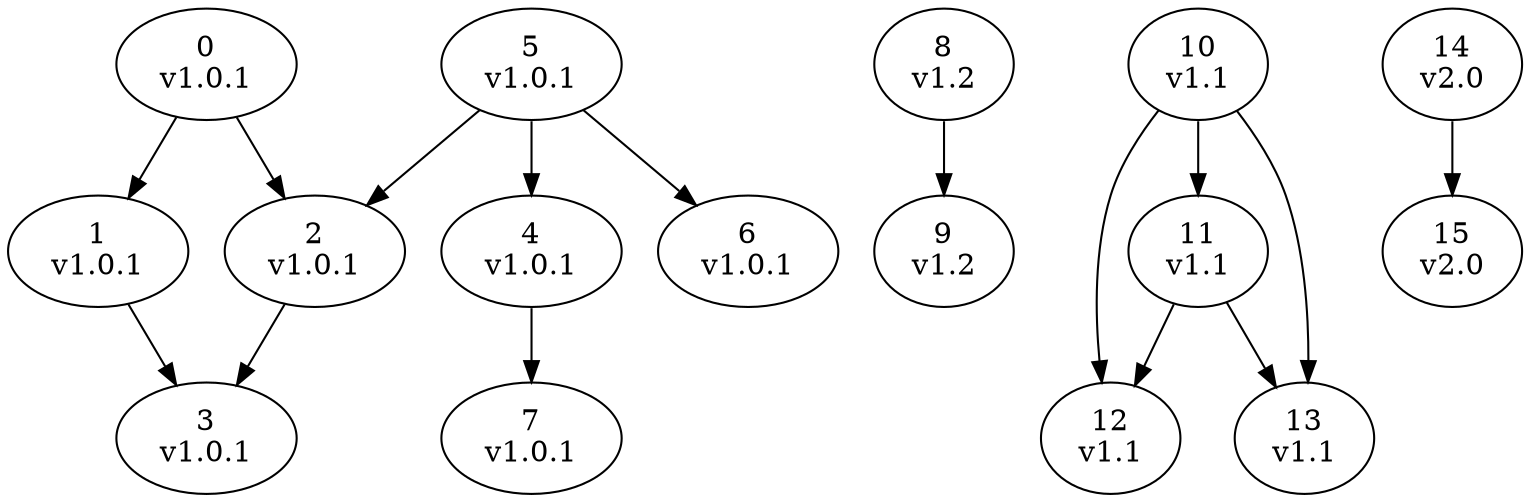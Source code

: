 digraph "User Relationship" {
	subgraph 0 {
		0 [label="0
v1.0.1"]
		1 [label="1
v1.0.1"]
			0 -> 1
		2 [label="2
v1.0.1"]
			0 -> 2
		1 [label="1
v1.0.1"]
		3 [label="3
v1.0.1"]
			1 -> 3
		2 [label="2
v1.0.1"]
		3 [label="3
v1.0.1"]
			2 -> 3
		3 [label="3
v1.0.1"]
		4 [label="4
v1.0.1"]
		7 [label="7
v1.0.1"]
			4 -> 7
		5 [label="5
v1.0.1"]
		2 [label="2
v1.0.1"]
			5 -> 2
		4 [label="4
v1.0.1"]
			5 -> 4
		6 [label="6
v1.0.1"]
			5 -> 6
		6 [label="6
v1.0.1"]
		7 [label="7
v1.0.1"]
	}
	subgraph 1 {
		8 [label="8
v1.2"]
		9 [label="9
v1.2"]
			8 -> 9
		9 [label="9
v1.2"]
	}
	subgraph 2 {
		10 [label="10
v1.1"]
		11 [label="11
v1.1"]
			10 -> 11
		12 [label="12
v1.1"]
			10 -> 12
		13 [label="13
v1.1"]
			10 -> 13
		11 [label="11
v1.1"]
		12 [label="12
v1.1"]
			11 -> 12
		13 [label="13
v1.1"]
			11 -> 13
		12 [label="12
v1.1"]
		13 [label="13
v1.1"]
	}
	subgraph 3 {
		14 [label="14
v2.0"]
		15 [label="15
v2.0"]
			14 -> 15
		15 [label="15
v2.0"]
	}
}